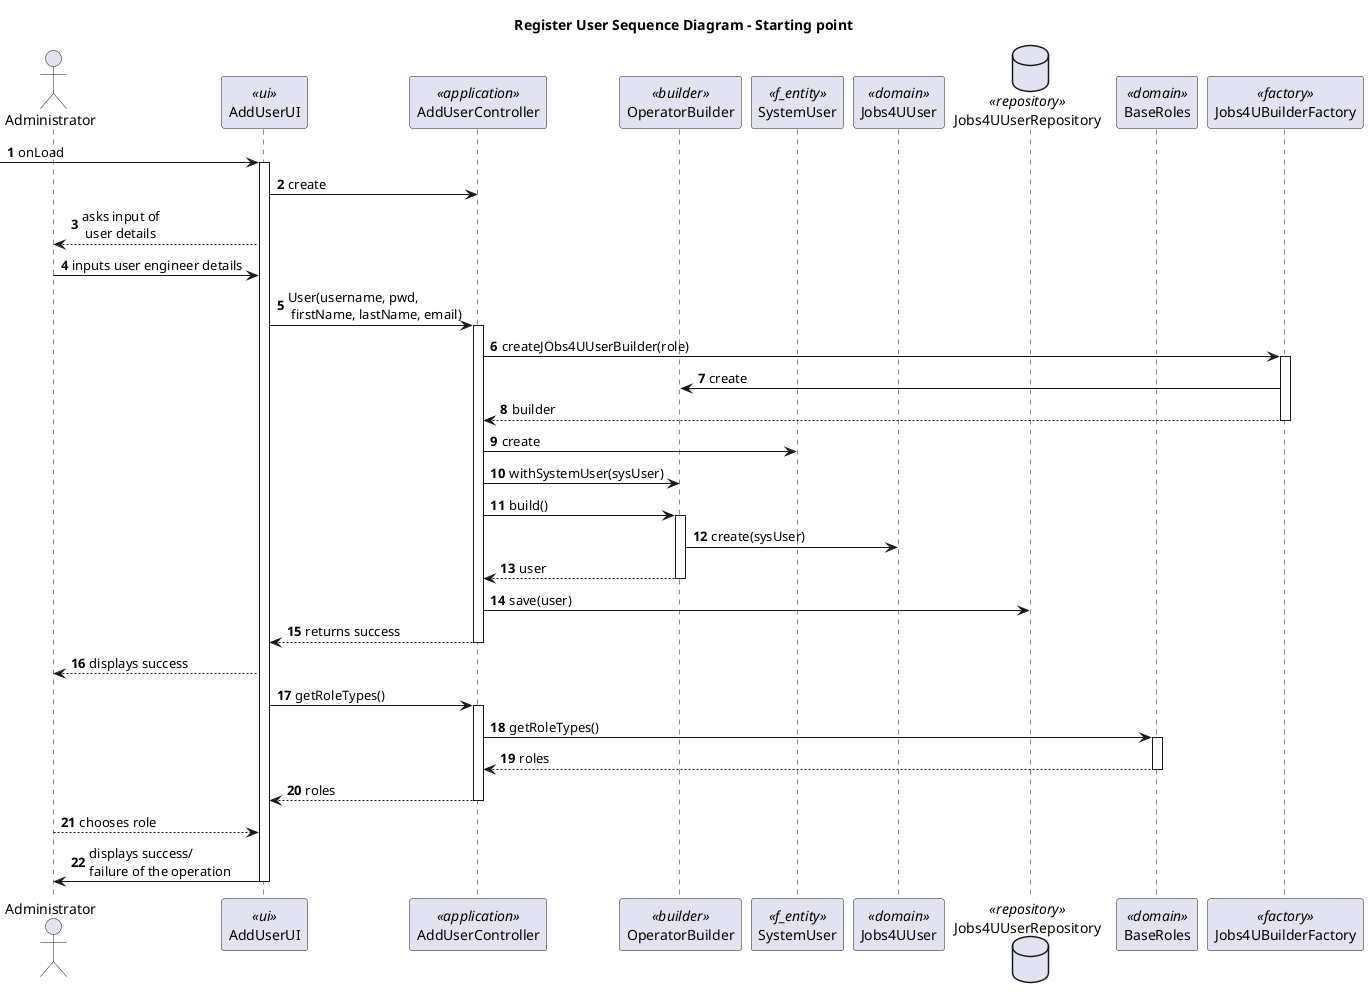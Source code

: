 @startuml

title Register User Sequence Diagram - Starting point

autonumber
actor Administrator as ADM
participant "AddUserUI" as UI <<ui>>
participant "AddUserController" as ARC <<application>>
participant "OperatorBuilder" as BLD <<builder>>
participant "SystemUser" as SU <<f_entity>>
participant "Jobs4UUser" as J4UU <<domain>>
database "Jobs4UUserRepository" as REPO <<repository>>
participant "BaseRoles" as J4UR <<domain>>
participant "Jobs4UBuilderFactory" as FAC <<factory>>

-> UI : onLoad
activate UI
UI -> ARC : create


UI --> ADM : asks input of\n user details
ADM -> UI : inputs user engineer details
UI -> ARC : User(username, pwd,\n firstName, lastName, email)
activate ARC
ARC -> FAC : createJObs4UUserBuilder(role)
activate FAC
FAC -> BLD : create
FAC --> ARC : builder
deactivate FAC
ARC -> SU : create
ARC -> BLD : withSystemUser(sysUser)
ARC -> BLD : build()
activate BLD
BLD -> J4UU : create(sysUser)
BLD --> ARC : user
deactivate BLD
ARC -> REPO : save(user)
ARC --> UI : returns success
deactivate ARC
UI --> ADM : displays success


UI -> ARC : getRoleTypes()
activate ARC
ARC -> J4UR : getRoleTypes()
activate J4UR
J4UR --> ARC : roles
deactivate J4UR
ARC --> UI : roles
deactivate ARC

ADM --> UI : chooses role

UI -> ADM : displays success/\nfailure of the operation

deactivate UI





@enduml
